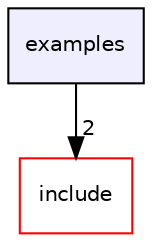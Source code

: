 digraph "examples" {
  compound=true
  node [ fontsize="10", fontname="Helvetica"];
  edge [ labelfontsize="10", labelfontname="Helvetica"];
  dir_d28a4824dc47e487b107a5db32ef43c4 [shape=box, label="examples", style="filled", fillcolor="#eeeeff", pencolor="black", URL="dir_d28a4824dc47e487b107a5db32ef43c4.html"];
  dir_d44c64559bbebec7f509842c48db8b23 [shape=box label="include" fillcolor="white" style="filled" color="red" URL="dir_d44c64559bbebec7f509842c48db8b23.html"];
  dir_d28a4824dc47e487b107a5db32ef43c4->dir_d44c64559bbebec7f509842c48db8b23 [headlabel="2", labeldistance=1.5 headhref="dir_000000_000002.html"];
}
